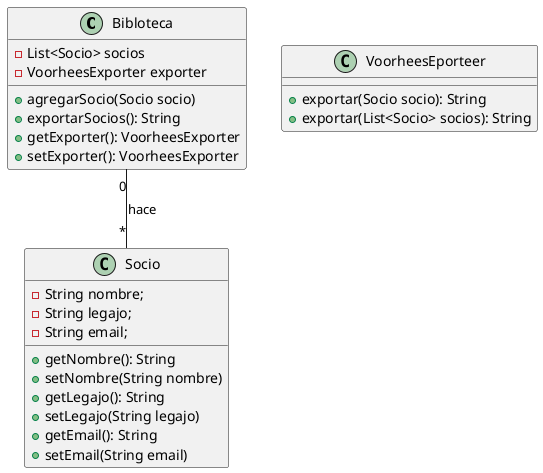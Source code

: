 @startuml

class Bibloteca {
    - List<Socio> socios
    - VoorheesExporter exporter

    + agregarSocio(Socio socio)
    + exportarSocios(): String
    + getExporter(): VoorheesExporter
    + setExporter(): VoorheesExporter
}

class Socio {
	- String nombre;
	- String legajo;
	- String email;

	+ getNombre(): String
	+ setNombre(String nombre)
    + getLegajo(): String
    + setLegajo(String legajo)
    + getEmail(): String
    + setEmail(String email)
}

class VoorheesEporteer {

    + exportar(Socio socio): String
    + exportar(List<Socio> socios): String
}

Bibloteca "0" -- "*" Socio : hace

@enduml